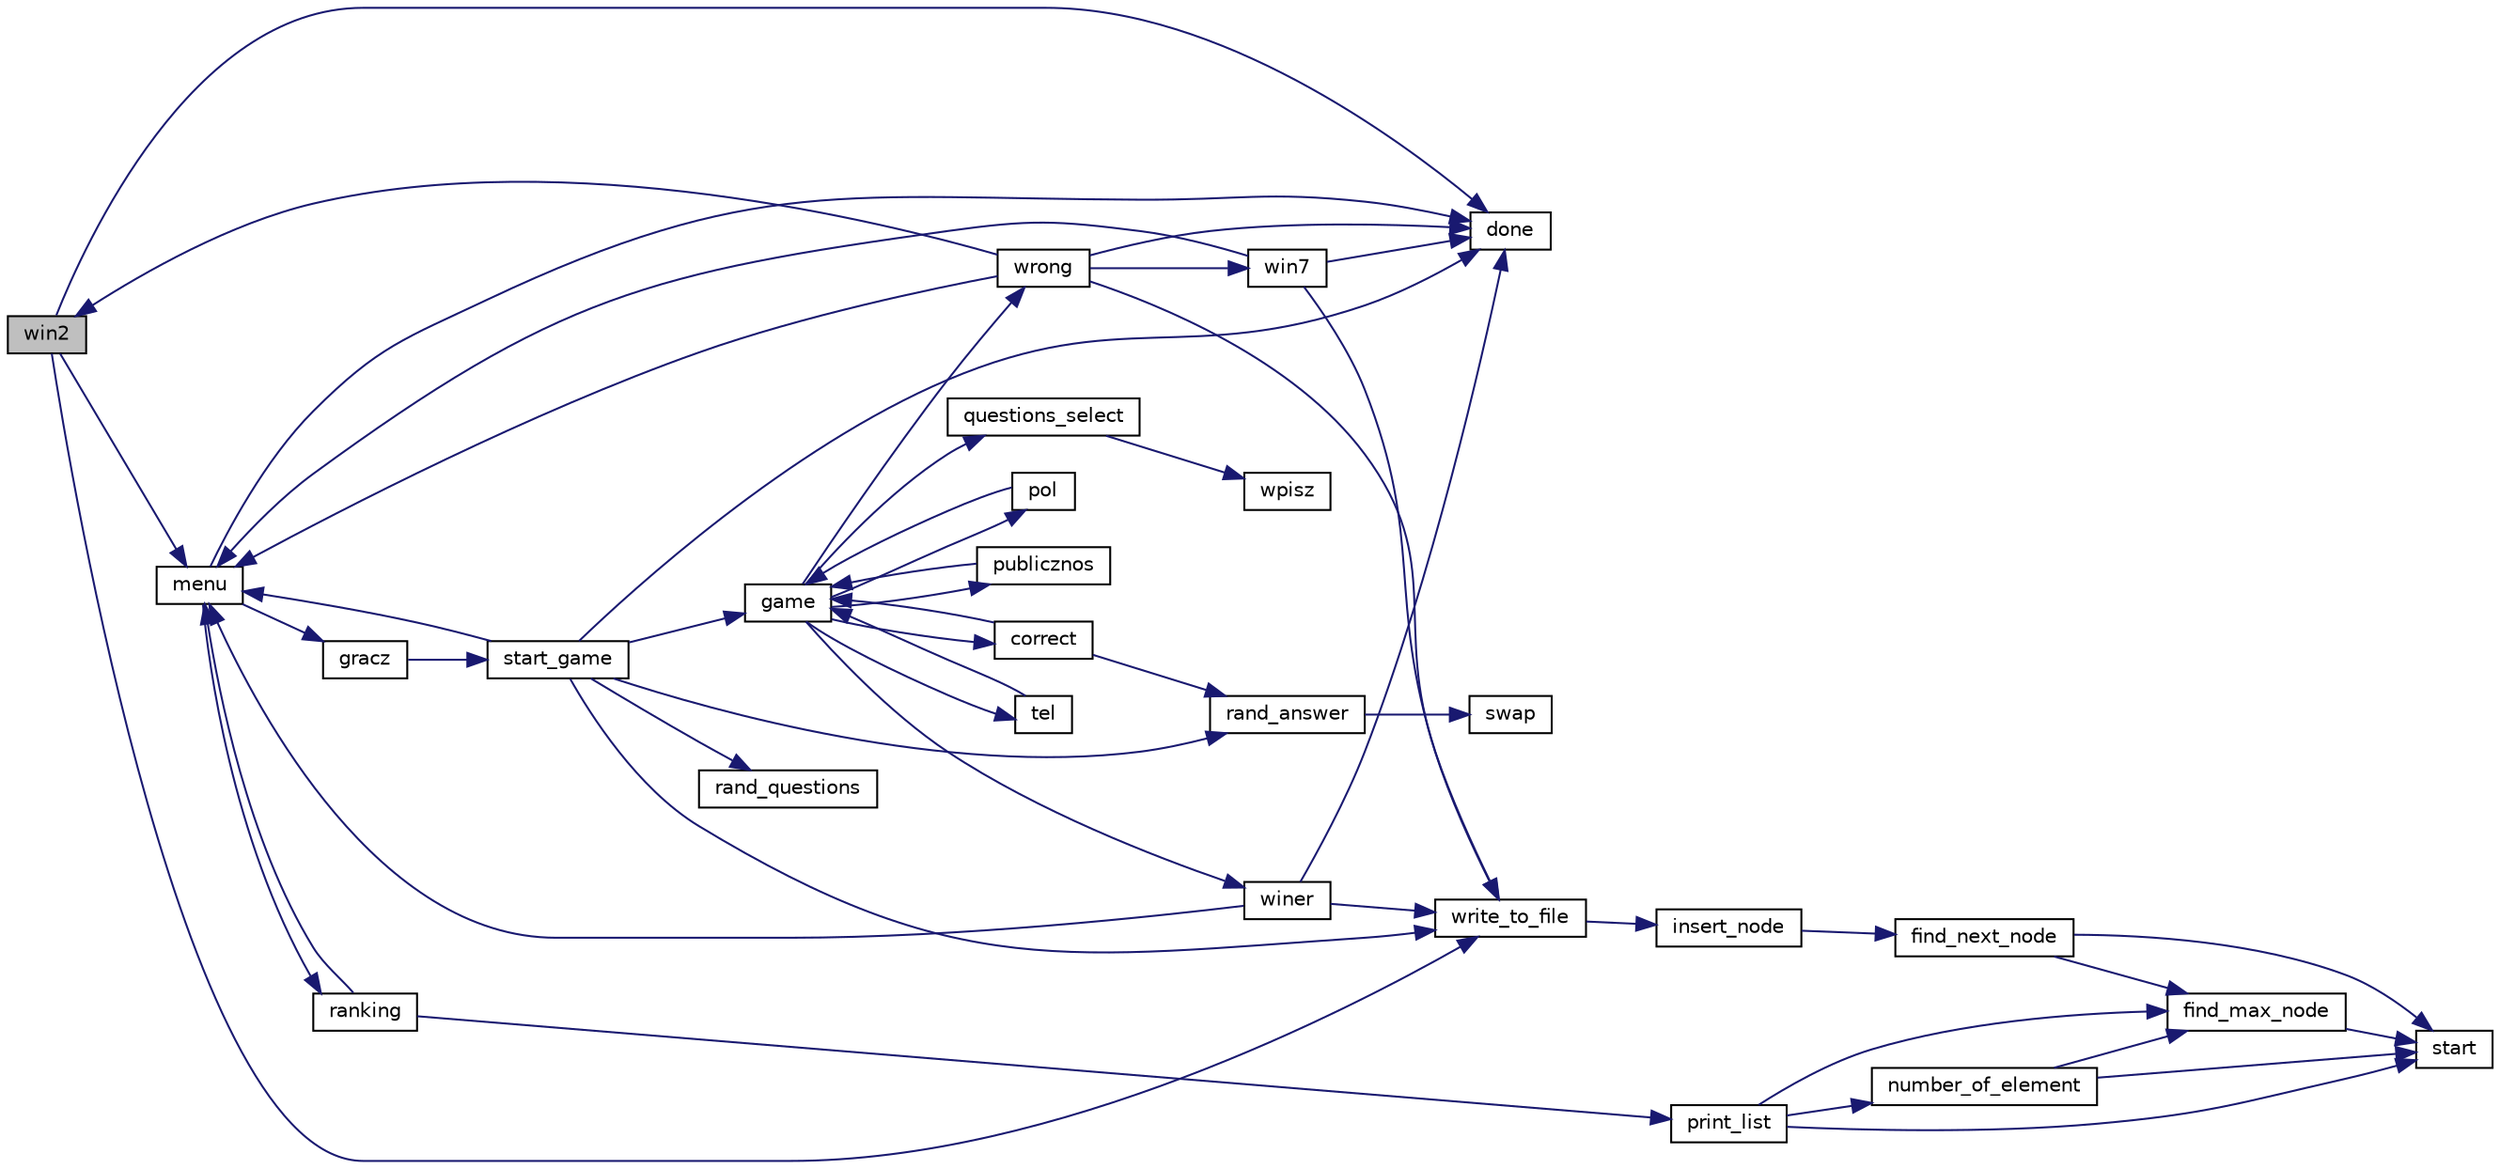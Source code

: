 digraph "win2"
{
 // LATEX_PDF_SIZE
  edge [fontname="Helvetica",fontsize="10",labelfontname="Helvetica",labelfontsize="10"];
  node [fontname="Helvetica",fontsize="10",shape=record];
  rankdir="LR";
  Node1 [label="win2",height=0.2,width=0.4,color="black", fillcolor="grey75", style="filled", fontcolor="black",tooltip=" "];
  Node1 -> Node2 [color="midnightblue",fontsize="10",style="solid",fontname="Helvetica"];
  Node2 [label="done",height=0.2,width=0.4,color="black", fillcolor="white", style="filled",URL="$done_8c.html#a446f6384c0dfc0db255074d48755ca79",tooltip=" "];
  Node1 -> Node3 [color="midnightblue",fontsize="10",style="solid",fontname="Helvetica"];
  Node3 [label="menu",height=0.2,width=0.4,color="black", fillcolor="white", style="filled",URL="$menu_8c.html#a9f51153fd12f415114d050c393c9cbfc",tooltip=" "];
  Node3 -> Node2 [color="midnightblue",fontsize="10",style="solid",fontname="Helvetica"];
  Node3 -> Node4 [color="midnightblue",fontsize="10",style="solid",fontname="Helvetica"];
  Node4 [label="gracz",height=0.2,width=0.4,color="black", fillcolor="white", style="filled",URL="$gracz_8c.html#a0d270e3f528f07f8d721a46e023d2603",tooltip=" "];
  Node4 -> Node5 [color="midnightblue",fontsize="10",style="solid",fontname="Helvetica"];
  Node5 [label="start_game",height=0.2,width=0.4,color="black", fillcolor="white", style="filled",URL="$start__game_8c.html#a2c5aba8bbcfd6adc2e16a6f6f2958762",tooltip=" "];
  Node5 -> Node2 [color="midnightblue",fontsize="10",style="solid",fontname="Helvetica"];
  Node5 -> Node6 [color="midnightblue",fontsize="10",style="solid",fontname="Helvetica"];
  Node6 [label="game",height=0.2,width=0.4,color="black", fillcolor="white", style="filled",URL="$game_8c.html#ae6f3e0c5f2a66bad97db25981946f20c",tooltip=" "];
  Node6 -> Node7 [color="midnightblue",fontsize="10",style="solid",fontname="Helvetica"];
  Node7 [label="correct",height=0.2,width=0.4,color="black", fillcolor="white", style="filled",URL="$correct_8c.html#a4fb3997ed5206a0fe28ded69b32040c5",tooltip=" "];
  Node7 -> Node6 [color="midnightblue",fontsize="10",style="solid",fontname="Helvetica"];
  Node7 -> Node8 [color="midnightblue",fontsize="10",style="solid",fontname="Helvetica"];
  Node8 [label="rand_answer",height=0.2,width=0.4,color="black", fillcolor="white", style="filled",URL="$rand__answer_8c.html#a0a170066dca7842792e0f30e55138816",tooltip=" "];
  Node8 -> Node9 [color="midnightblue",fontsize="10",style="solid",fontname="Helvetica"];
  Node9 [label="swap",height=0.2,width=0.4,color="black", fillcolor="white", style="filled",URL="$rand__answer_8c.html#a4b9708d87be7a409eff20e5e7e8b43c8",tooltip=" "];
  Node6 -> Node10 [color="midnightblue",fontsize="10",style="solid",fontname="Helvetica"];
  Node10 [label="pol",height=0.2,width=0.4,color="black", fillcolor="white", style="filled",URL="$pol_8c.html#a161512e688d5c6d1b5ed353c4c001455",tooltip=" "];
  Node10 -> Node6 [color="midnightblue",fontsize="10",style="solid",fontname="Helvetica"];
  Node6 -> Node11 [color="midnightblue",fontsize="10",style="solid",fontname="Helvetica"];
  Node11 [label="publicznos",height=0.2,width=0.4,color="black", fillcolor="white", style="filled",URL="$publicznosc_8c.html#ae92597c65e749f212bc1c68c699f9a0b",tooltip=" "];
  Node11 -> Node6 [color="midnightblue",fontsize="10",style="solid",fontname="Helvetica"];
  Node6 -> Node12 [color="midnightblue",fontsize="10",style="solid",fontname="Helvetica"];
  Node12 [label="questions_select",height=0.2,width=0.4,color="black", fillcolor="white", style="filled",URL="$questions_8c.html#a0ec785c0439fbebf296a158a8e140c22",tooltip=" "];
  Node12 -> Node13 [color="midnightblue",fontsize="10",style="solid",fontname="Helvetica"];
  Node13 [label="wpisz",height=0.2,width=0.4,color="black", fillcolor="white", style="filled",URL="$questions_8c.html#a410166d4e8db5971ce93f437e071d3c2",tooltip=" "];
  Node6 -> Node14 [color="midnightblue",fontsize="10",style="solid",fontname="Helvetica"];
  Node14 [label="tel",height=0.2,width=0.4,color="black", fillcolor="white", style="filled",URL="$telefon_8c.html#a7cf77971daeb4326c0410ea62165b55b",tooltip=" "];
  Node14 -> Node6 [color="midnightblue",fontsize="10",style="solid",fontname="Helvetica"];
  Node6 -> Node15 [color="midnightblue",fontsize="10",style="solid",fontname="Helvetica"];
  Node15 [label="winer",height=0.2,width=0.4,color="black", fillcolor="white", style="filled",URL="$winer_8c.html#aa1caaf8e434a4d2be87c7fb52b078bff",tooltip=" "];
  Node15 -> Node2 [color="midnightblue",fontsize="10",style="solid",fontname="Helvetica"];
  Node15 -> Node3 [color="midnightblue",fontsize="10",style="solid",fontname="Helvetica"];
  Node15 -> Node16 [color="midnightblue",fontsize="10",style="solid",fontname="Helvetica"];
  Node16 [label="write_to_file",height=0.2,width=0.4,color="black", fillcolor="white", style="filled",URL="$zapis_8c.html#aeee93a5f1c27f03a5389f09574b303b3",tooltip=" "];
  Node16 -> Node17 [color="midnightblue",fontsize="10",style="solid",fontname="Helvetica"];
  Node17 [label="insert_node",height=0.2,width=0.4,color="black", fillcolor="white", style="filled",URL="$list_8c.html#a0db029a2f47d11dea0f6eed1cfada1b2",tooltip=" "];
  Node17 -> Node18 [color="midnightblue",fontsize="10",style="solid",fontname="Helvetica"];
  Node18 [label="find_next_node",height=0.2,width=0.4,color="black", fillcolor="white", style="filled",URL="$list_8c.html#aa2acd36146a335ef5049fdcb98a0d11f",tooltip=" "];
  Node18 -> Node19 [color="midnightblue",fontsize="10",style="solid",fontname="Helvetica"];
  Node19 [label="find_max_node",height=0.2,width=0.4,color="black", fillcolor="white", style="filled",URL="$list_8c.html#a03f3265c6445ae1c393c337a323e533c",tooltip=" "];
  Node19 -> Node20 [color="midnightblue",fontsize="10",style="solid",fontname="Helvetica"];
  Node20 [label="start",height=0.2,width=0.4,color="black", fillcolor="white", style="filled",URL="$start_8c.html#ad4898e0caea970c69f1615c8c45478f3",tooltip=" "];
  Node18 -> Node20 [color="midnightblue",fontsize="10",style="solid",fontname="Helvetica"];
  Node6 -> Node21 [color="midnightblue",fontsize="10",style="solid",fontname="Helvetica"];
  Node21 [label="wrong",height=0.2,width=0.4,color="black", fillcolor="white", style="filled",URL="$wrong_8c.html#a2d3b1cc9b7df0a06be6835ad4d0b39c7",tooltip=" "];
  Node21 -> Node2 [color="midnightblue",fontsize="10",style="solid",fontname="Helvetica"];
  Node21 -> Node3 [color="midnightblue",fontsize="10",style="solid",fontname="Helvetica"];
  Node21 -> Node1 [color="midnightblue",fontsize="10",style="solid",fontname="Helvetica"];
  Node21 -> Node22 [color="midnightblue",fontsize="10",style="solid",fontname="Helvetica"];
  Node22 [label="win7",height=0.2,width=0.4,color="black", fillcolor="white", style="filled",URL="$win7_8c.html#ab6b8e9eef89cc405f54e8842e0f84f99",tooltip=" "];
  Node22 -> Node2 [color="midnightblue",fontsize="10",style="solid",fontname="Helvetica"];
  Node22 -> Node3 [color="midnightblue",fontsize="10",style="solid",fontname="Helvetica"];
  Node22 -> Node16 [color="midnightblue",fontsize="10",style="solid",fontname="Helvetica"];
  Node21 -> Node16 [color="midnightblue",fontsize="10",style="solid",fontname="Helvetica"];
  Node5 -> Node3 [color="midnightblue",fontsize="10",style="solid",fontname="Helvetica"];
  Node5 -> Node8 [color="midnightblue",fontsize="10",style="solid",fontname="Helvetica"];
  Node5 -> Node23 [color="midnightblue",fontsize="10",style="solid",fontname="Helvetica"];
  Node23 [label="rand_questions",height=0.2,width=0.4,color="black", fillcolor="white", style="filled",URL="$rand__questions_8c.html#a9c2a3aed6dc6bfe583e0885104a3fc28",tooltip=" "];
  Node5 -> Node16 [color="midnightblue",fontsize="10",style="solid",fontname="Helvetica"];
  Node3 -> Node24 [color="midnightblue",fontsize="10",style="solid",fontname="Helvetica"];
  Node24 [label="ranking",height=0.2,width=0.4,color="black", fillcolor="white", style="filled",URL="$ranking_8c.html#a0fc40ecefc58fe1d75cdeb3badd78c30",tooltip=" "];
  Node24 -> Node3 [color="midnightblue",fontsize="10",style="solid",fontname="Helvetica"];
  Node24 -> Node25 [color="midnightblue",fontsize="10",style="solid",fontname="Helvetica"];
  Node25 [label="print_list",height=0.2,width=0.4,color="black", fillcolor="white", style="filled",URL="$list_8c.html#abbc09b31a9ae8e6e48e4f08ac02e4023",tooltip=" "];
  Node25 -> Node19 [color="midnightblue",fontsize="10",style="solid",fontname="Helvetica"];
  Node25 -> Node26 [color="midnightblue",fontsize="10",style="solid",fontname="Helvetica"];
  Node26 [label="number_of_element",height=0.2,width=0.4,color="black", fillcolor="white", style="filled",URL="$list_8c.html#adb57fd3c5803cd1f7fb3e020ef0a232b",tooltip=" "];
  Node26 -> Node19 [color="midnightblue",fontsize="10",style="solid",fontname="Helvetica"];
  Node26 -> Node20 [color="midnightblue",fontsize="10",style="solid",fontname="Helvetica"];
  Node25 -> Node20 [color="midnightblue",fontsize="10",style="solid",fontname="Helvetica"];
  Node1 -> Node16 [color="midnightblue",fontsize="10",style="solid",fontname="Helvetica"];
}
